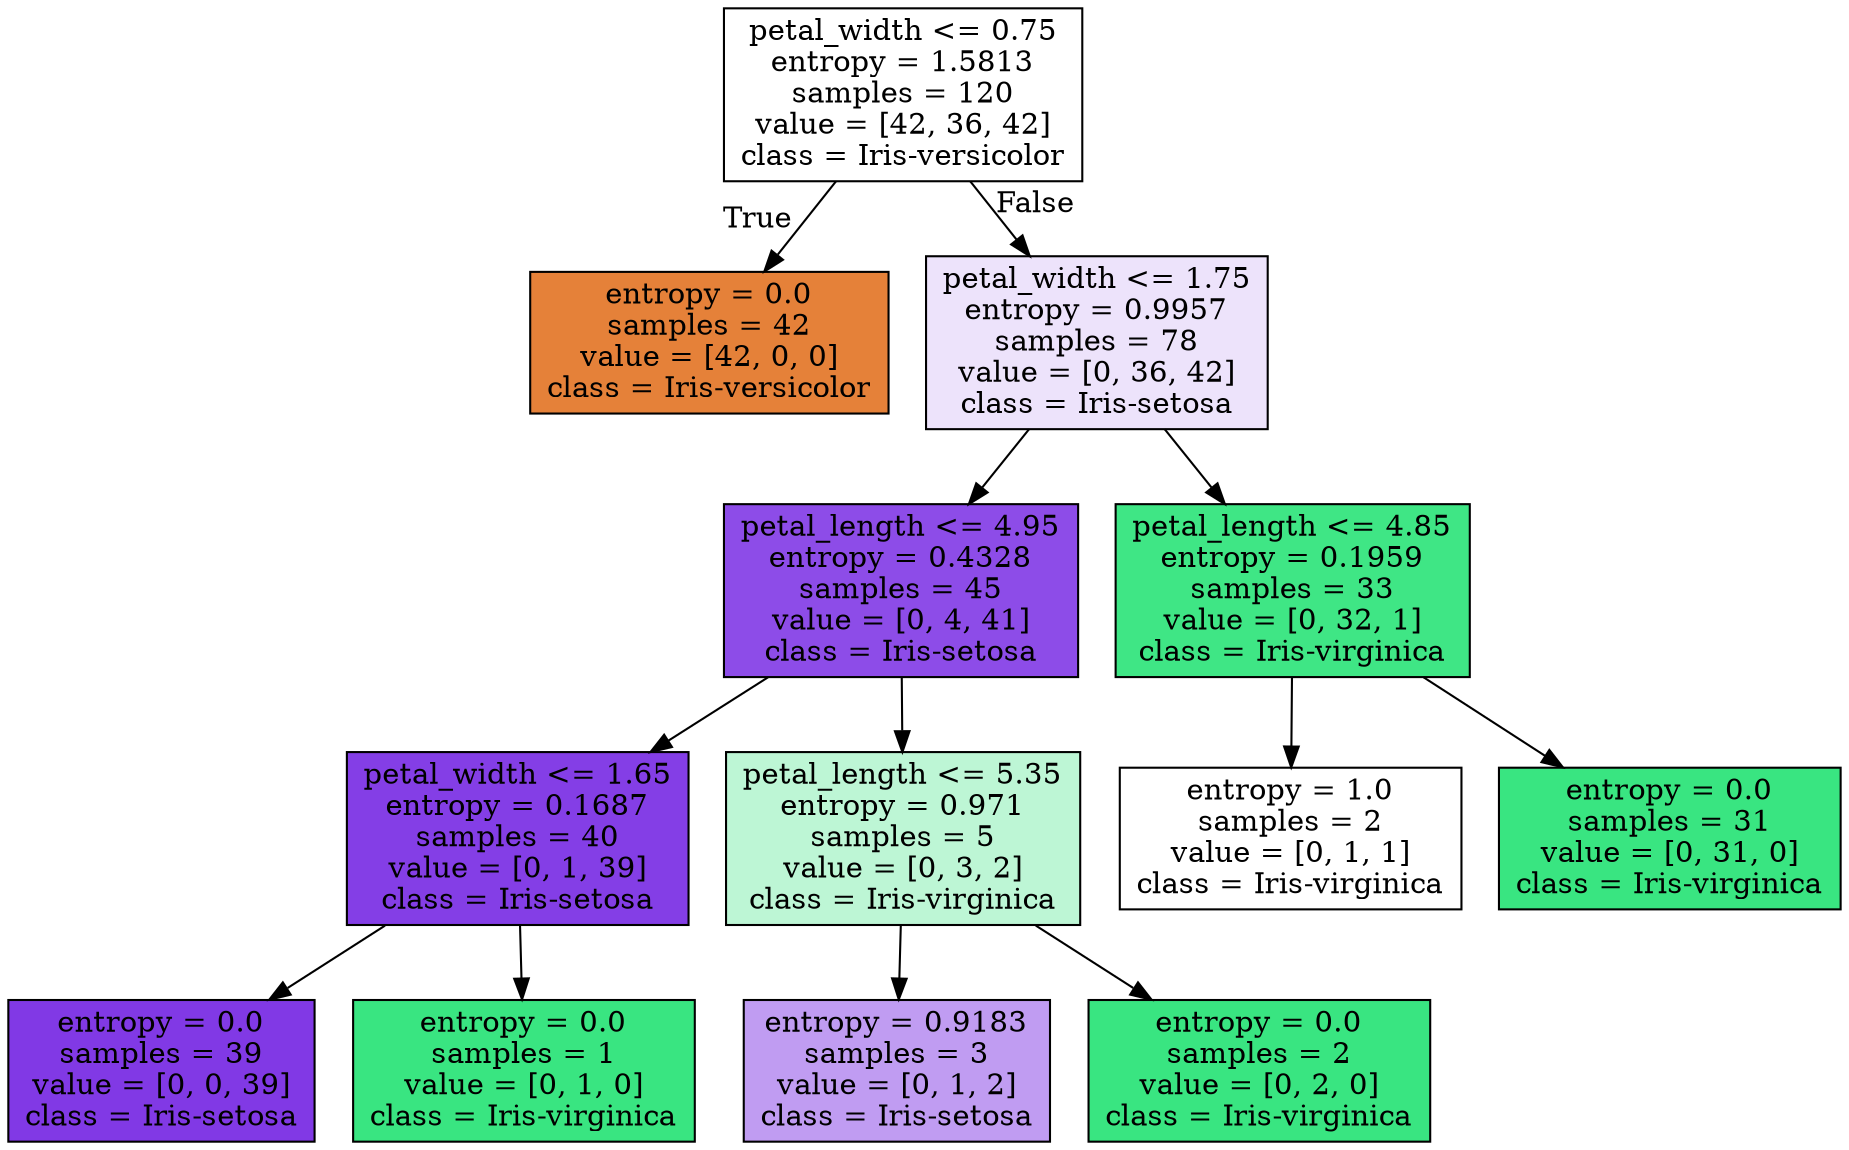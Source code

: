 digraph Tree {
node [shape=box, style="filled", color="black"] ;
0 [label="petal_width <= 0.75\nentropy = 1.5813\nsamples = 120\nvalue = [42, 36, 42]\nclass = Iris-versicolor", fillcolor="#e5813900"] ;
1 [label="entropy = 0.0\nsamples = 42\nvalue = [42, 0, 0]\nclass = Iris-versicolor", fillcolor="#e58139ff"] ;
0 -> 1 [labeldistance=2.5, labelangle=45, headlabel="True"] ;
2 [label="petal_width <= 1.75\nentropy = 0.9957\nsamples = 78\nvalue = [0, 36, 42]\nclass = Iris-setosa", fillcolor="#8139e524"] ;
0 -> 2 [labeldistance=2.5, labelangle=-45, headlabel="False"] ;
3 [label="petal_length <= 4.95\nentropy = 0.4328\nsamples = 45\nvalue = [0, 4, 41]\nclass = Iris-setosa", fillcolor="#8139e5e6"] ;
2 -> 3 ;
4 [label="petal_width <= 1.65\nentropy = 0.1687\nsamples = 40\nvalue = [0, 1, 39]\nclass = Iris-setosa", fillcolor="#8139e5f8"] ;
3 -> 4 ;
5 [label="entropy = 0.0\nsamples = 39\nvalue = [0, 0, 39]\nclass = Iris-setosa", fillcolor="#8139e5ff"] ;
4 -> 5 ;
6 [label="entropy = 0.0\nsamples = 1\nvalue = [0, 1, 0]\nclass = Iris-virginica", fillcolor="#39e581ff"] ;
4 -> 6 ;
7 [label="petal_length <= 5.35\nentropy = 0.971\nsamples = 5\nvalue = [0, 3, 2]\nclass = Iris-virginica", fillcolor="#39e58155"] ;
3 -> 7 ;
8 [label="entropy = 0.9183\nsamples = 3\nvalue = [0, 1, 2]\nclass = Iris-setosa", fillcolor="#8139e57f"] ;
7 -> 8 ;
9 [label="entropy = 0.0\nsamples = 2\nvalue = [0, 2, 0]\nclass = Iris-virginica", fillcolor="#39e581ff"] ;
7 -> 9 ;
10 [label="petal_length <= 4.85\nentropy = 0.1959\nsamples = 33\nvalue = [0, 32, 1]\nclass = Iris-virginica", fillcolor="#39e581f7"] ;
2 -> 10 ;
11 [label="entropy = 1.0\nsamples = 2\nvalue = [0, 1, 1]\nclass = Iris-virginica", fillcolor="#39e58100"] ;
10 -> 11 ;
12 [label="entropy = 0.0\nsamples = 31\nvalue = [0, 31, 0]\nclass = Iris-virginica", fillcolor="#39e581ff"] ;
10 -> 12 ;
}
